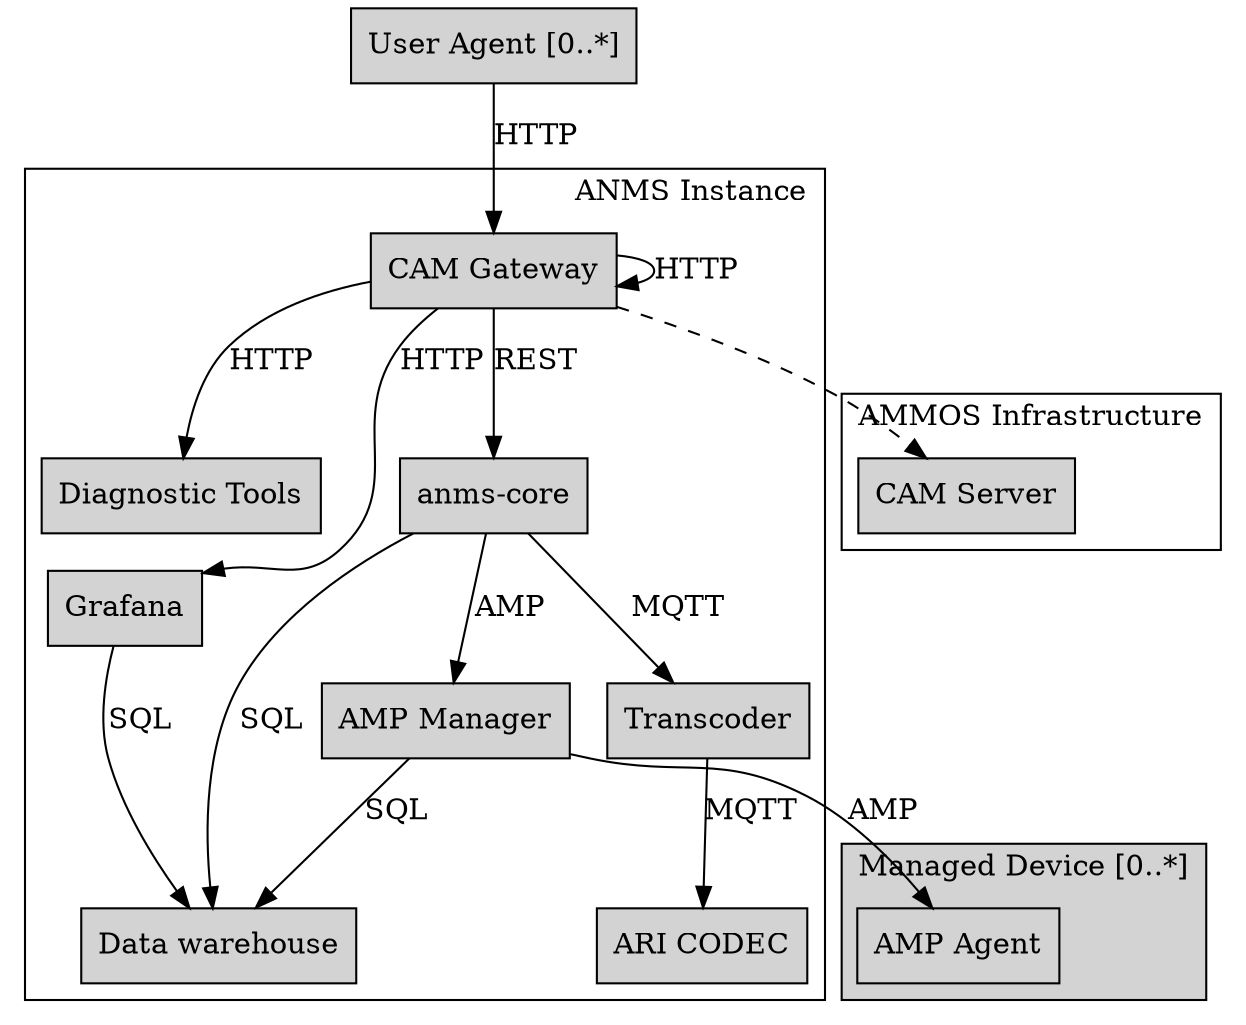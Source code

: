 digraph AMMOS {
  node [shape=box,style=filled];

  subgraph cluster_ANMS {
    label="ANMS Instance";
    labeljust=r;

    authnz [label="CAM Gateway" group=main];
    authnz -> authnz [label="HTTP"];
    
    anms_core [label="anms-core" group=main];
    transcoder [label="Transcoder"];
    aricodec [label="ARI CODEC"];
    amp_manager [label="AMP Manager"];
    
    authnz -> anms_core [label="REST"];
    anms_core -> dw [label="SQL"];
    anms_core -> amp_manager [label="AMP"];
    anms_core -> transcoder -> aricodec [label="MQTT"];

    grafana [label="Grafana"];
    authnz -> grafana [label="HTTP"];

    diagnostic [label="Diagnostic Tools"];
    authnz -> diagnostic [label="HTTP"];

    dw [label="Data warehouse"];
    amp_manager -> dw [label="SQL"];
    grafana -> dw [label="SQL"];
  }

  subgraph cluster_infra {
    label="AMMOS Infrastructure";
    labeljust=r;

    cam_server [label="CAM Server"];
  }
  authnz -> cam_server [style=dashed];

  user [label="User Agent [0..*]"];
  user -> authnz [label="HTTP"];

  subgraph cluster_agents {
    label="Managed Device [0..*]";
    labeljust=r;
    style=filled;

    amp_agent [label="AMP Agent"];
    amp_manager -> amp_agent [label="AMP"];
  }
}
